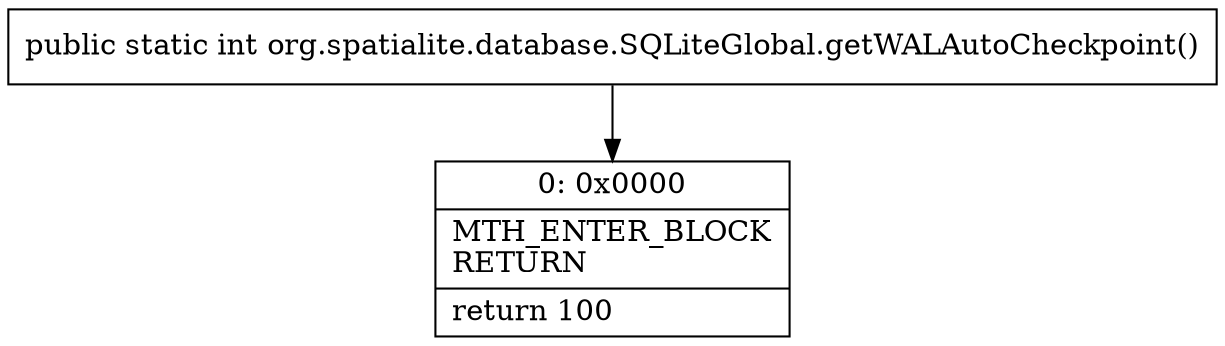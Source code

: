 digraph "CFG fororg.spatialite.database.SQLiteGlobal.getWALAutoCheckpoint()I" {
Node_0 [shape=record,label="{0\:\ 0x0000|MTH_ENTER_BLOCK\lRETURN\l|return 100\l}"];
MethodNode[shape=record,label="{public static int org.spatialite.database.SQLiteGlobal.getWALAutoCheckpoint() }"];
MethodNode -> Node_0;
}

